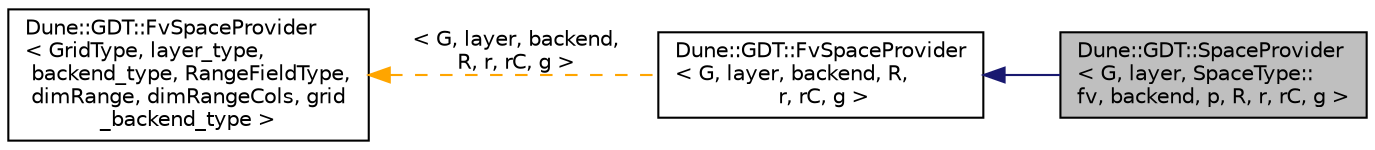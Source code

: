 digraph "Dune::GDT::SpaceProvider&lt; G, layer, SpaceType::fv, backend, p, R, r, rC, g &gt;"
{
  edge [fontname="Helvetica",fontsize="10",labelfontname="Helvetica",labelfontsize="10"];
  node [fontname="Helvetica",fontsize="10",shape=record];
  rankdir="LR";
  Node0 [label="Dune::GDT::SpaceProvider\l\< G, layer, SpaceType::\lfv, backend, p, R, r, rC, g \>",height=0.2,width=0.4,color="black", fillcolor="grey75", style="filled", fontcolor="black"];
  Node1 -> Node0 [dir="back",color="midnightblue",fontsize="10",style="solid",fontname="Helvetica"];
  Node1 [label="Dune::GDT::FvSpaceProvider\l\< G, layer, backend, R,\l r, rC, g \>",height=0.2,width=0.4,color="black", fillcolor="white", style="filled",URL="$a02653.html"];
  Node2 -> Node1 [dir="back",color="orange",fontsize="10",style="dashed",label=" \< G, layer, backend,\l R, r, rC, g \>" ,fontname="Helvetica"];
  Node2 [label="Dune::GDT::FvSpaceProvider\l\< GridType, layer_type,\l backend_type, RangeFieldType,\l dimRange, dimRangeCols, grid\l_backend_type \>",height=0.2,width=0.4,color="black", fillcolor="white", style="filled",URL="$a02653.html"];
}
